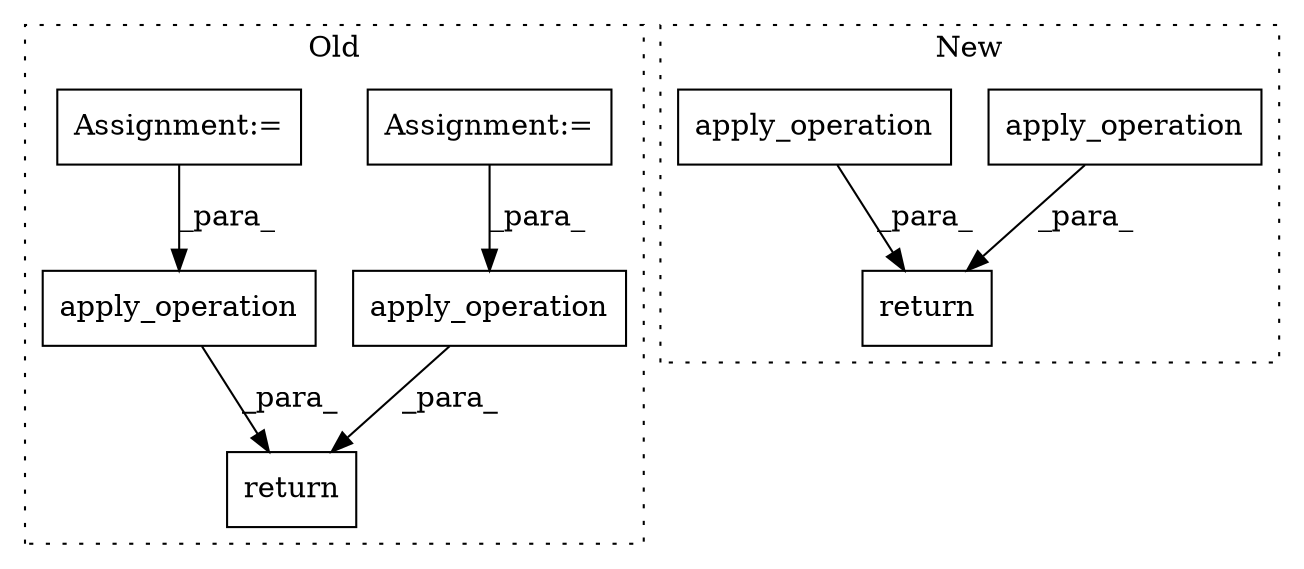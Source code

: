 digraph G {
subgraph cluster0 {
1 [label="apply_operation" a="32" s="2311,2331" l="16,1" shape="box"];
3 [label="Assignment:=" a="7" s="2085" l="1" shape="box"];
6 [label="return" a="41" s="2138" l="7" shape="box"];
7 [label="apply_operation" a="32" s="2266,2287" l="16,1" shape="box"];
8 [label="Assignment:=" a="7" s="2034" l="1" shape="box"];
label = "Old";
style="dotted";
}
subgraph cluster1 {
2 [label="apply_operation" a="32" s="1834,1870" l="16,1" shape="box"];
4 [label="return" a="41" s="1798" l="7" shape="box"];
5 [label="apply_operation" a="32" s="2034,2083" l="16,1" shape="box"];
label = "New";
style="dotted";
}
1 -> 6 [label="_para_"];
2 -> 4 [label="_para_"];
3 -> 1 [label="_para_"];
5 -> 4 [label="_para_"];
7 -> 6 [label="_para_"];
8 -> 7 [label="_para_"];
}